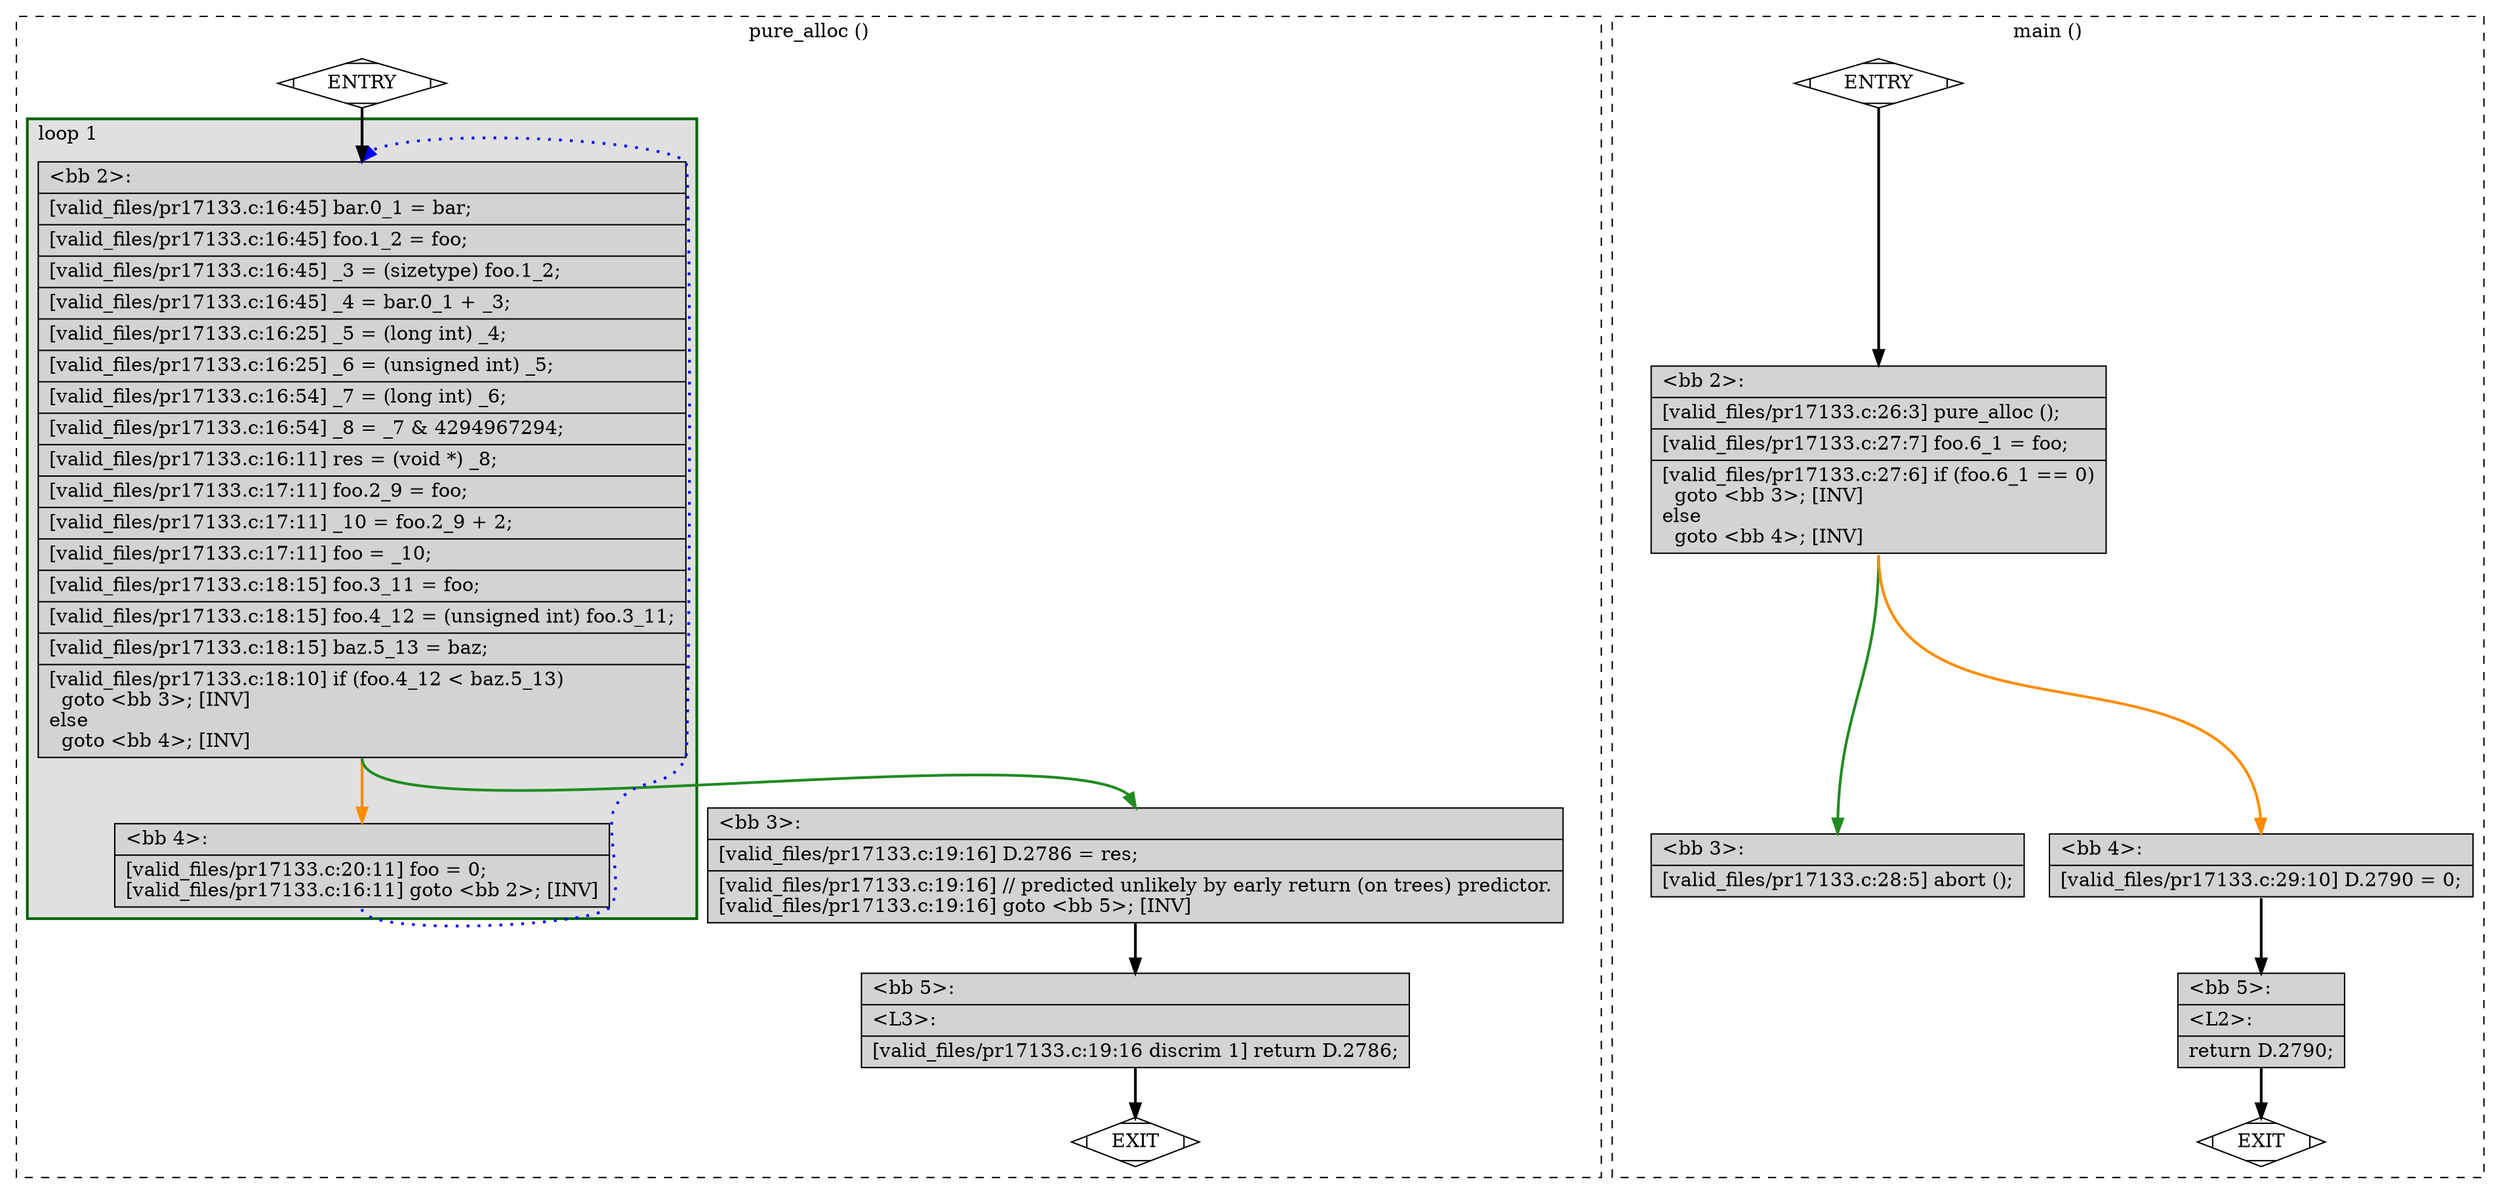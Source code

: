 digraph "a-pr17133.c.015t.cfg" {
overlap=false;
subgraph "cluster_pure_alloc" {
	style="dashed";
	color="black";
	label="pure_alloc ()";
	subgraph cluster_0_1 {
	style="filled";
	color="darkgreen";
	fillcolor="grey88";
	label="loop 1";
	labeljust=l;
	penwidth=2;
	fn_0_basic_block_2 [shape=record,style=filled,fillcolor=lightgrey,label="{\<bb\ 2\>:\l\
|[valid_files/pr17133.c:16:45]\ bar.0_1\ =\ bar;\l\
|[valid_files/pr17133.c:16:45]\ foo.1_2\ =\ foo;\l\
|[valid_files/pr17133.c:16:45]\ _3\ =\ (sizetype)\ foo.1_2;\l\
|[valid_files/pr17133.c:16:45]\ _4\ =\ bar.0_1\ +\ _3;\l\
|[valid_files/pr17133.c:16:25]\ _5\ =\ (long\ int)\ _4;\l\
|[valid_files/pr17133.c:16:25]\ _6\ =\ (unsigned\ int)\ _5;\l\
|[valid_files/pr17133.c:16:54]\ _7\ =\ (long\ int)\ _6;\l\
|[valid_files/pr17133.c:16:54]\ _8\ =\ _7\ &\ 4294967294;\l\
|[valid_files/pr17133.c:16:11]\ res\ =\ (void\ *)\ _8;\l\
|[valid_files/pr17133.c:17:11]\ foo.2_9\ =\ foo;\l\
|[valid_files/pr17133.c:17:11]\ _10\ =\ foo.2_9\ +\ 2;\l\
|[valid_files/pr17133.c:17:11]\ foo\ =\ _10;\l\
|[valid_files/pr17133.c:18:15]\ foo.3_11\ =\ foo;\l\
|[valid_files/pr17133.c:18:15]\ foo.4_12\ =\ (unsigned\ int)\ foo.3_11;\l\
|[valid_files/pr17133.c:18:15]\ baz.5_13\ =\ baz;\l\
|[valid_files/pr17133.c:18:10]\ if\ (foo.4_12\ \<\ baz.5_13)\l\
\ \ goto\ \<bb\ 3\>;\ [INV]\l\
else\l\
\ \ goto\ \<bb\ 4\>;\ [INV]\l\
}"];

	fn_0_basic_block_4 [shape=record,style=filled,fillcolor=lightgrey,label="{\<bb\ 4\>:\l\
|[valid_files/pr17133.c:20:11]\ foo\ =\ 0;\l\
[valid_files/pr17133.c:16:11]\ goto\ \<bb\ 2\>;\ [INV]\l\
}"];

	}
	fn_0_basic_block_0 [shape=Mdiamond,style=filled,fillcolor=white,label="ENTRY"];

	fn_0_basic_block_1 [shape=Mdiamond,style=filled,fillcolor=white,label="EXIT"];

	fn_0_basic_block_3 [shape=record,style=filled,fillcolor=lightgrey,label="{\<bb\ 3\>:\l\
|[valid_files/pr17133.c:19:16]\ D.2786\ =\ res;\l\
|[valid_files/pr17133.c:19:16]\ //\ predicted\ unlikely\ by\ early\ return\ (on\ trees)\ predictor.\l\
[valid_files/pr17133.c:19:16]\ goto\ \<bb\ 5\>;\ [INV]\l\
}"];

	fn_0_basic_block_5 [shape=record,style=filled,fillcolor=lightgrey,label="{\<bb\ 5\>:\l\
|\<L3\>:\l\
|[valid_files/pr17133.c:19:16\ discrim\ 1]\ return\ D.2786;\l\
}"];

	fn_0_basic_block_0:s -> fn_0_basic_block_2:n [style="solid,bold",color=black,weight=100,constraint=true];
	fn_0_basic_block_2:s -> fn_0_basic_block_3:n [style="solid,bold",color=forestgreen,weight=10,constraint=true];
	fn_0_basic_block_2:s -> fn_0_basic_block_4:n [style="solid,bold",color=darkorange,weight=10,constraint=true];
	fn_0_basic_block_3:s -> fn_0_basic_block_5:n [style="solid,bold",color=black,weight=100,constraint=true];
	fn_0_basic_block_4:s -> fn_0_basic_block_2:n [style="dotted,bold",color=blue,weight=10,constraint=false];
	fn_0_basic_block_5:s -> fn_0_basic_block_1:n [style="solid,bold",color=black,weight=10,constraint=true];
	fn_0_basic_block_0:s -> fn_0_basic_block_1:n [style="invis",constraint=true];
}
subgraph "cluster_main" {
	style="dashed";
	color="black";
	label="main ()";
	fn_1_basic_block_0 [shape=Mdiamond,style=filled,fillcolor=white,label="ENTRY"];

	fn_1_basic_block_1 [shape=Mdiamond,style=filled,fillcolor=white,label="EXIT"];

	fn_1_basic_block_2 [shape=record,style=filled,fillcolor=lightgrey,label="{\<bb\ 2\>:\l\
|[valid_files/pr17133.c:26:3]\ pure_alloc\ ();\l\
|[valid_files/pr17133.c:27:7]\ foo.6_1\ =\ foo;\l\
|[valid_files/pr17133.c:27:6]\ if\ (foo.6_1\ ==\ 0)\l\
\ \ goto\ \<bb\ 3\>;\ [INV]\l\
else\l\
\ \ goto\ \<bb\ 4\>;\ [INV]\l\
}"];

	fn_1_basic_block_3 [shape=record,style=filled,fillcolor=lightgrey,label="{\<bb\ 3\>:\l\
|[valid_files/pr17133.c:28:5]\ abort\ ();\l\
}"];

	fn_1_basic_block_4 [shape=record,style=filled,fillcolor=lightgrey,label="{\<bb\ 4\>:\l\
|[valid_files/pr17133.c:29:10]\ D.2790\ =\ 0;\l\
}"];

	fn_1_basic_block_5 [shape=record,style=filled,fillcolor=lightgrey,label="{\<bb\ 5\>:\l\
|\<L2\>:\l\
|return\ D.2790;\l\
}"];

	fn_1_basic_block_0:s -> fn_1_basic_block_2:n [style="solid,bold",color=black,weight=100,constraint=true];
	fn_1_basic_block_2:s -> fn_1_basic_block_3:n [style="solid,bold",color=forestgreen,weight=10,constraint=true];
	fn_1_basic_block_2:s -> fn_1_basic_block_4:n [style="solid,bold",color=darkorange,weight=10,constraint=true];
	fn_1_basic_block_4:s -> fn_1_basic_block_5:n [style="solid,bold",color=black,weight=100,constraint=true];
	fn_1_basic_block_5:s -> fn_1_basic_block_1:n [style="solid,bold",color=black,weight=10,constraint=true];
	fn_1_basic_block_0:s -> fn_1_basic_block_1:n [style="invis",constraint=true];
}
}
